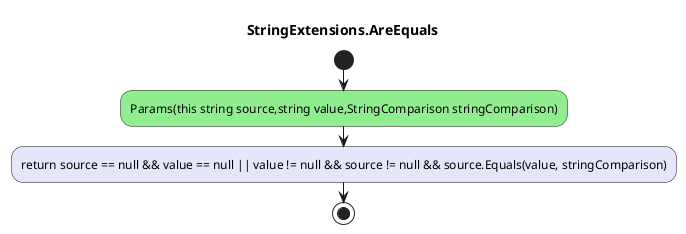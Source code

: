 @startuml StringExtensions.AreEquals
title StringExtensions.AreEquals
start
#LightGreen:Params(this string source,string value,StringComparison stringComparison);
#Lavender:return source == null && value == null || value != null && source != null && source.Equals(value, stringComparison);
stop
@enduml
